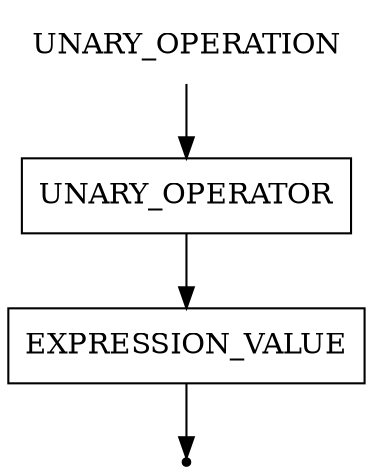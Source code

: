 digraph UNARY_OPERATION {
    start [label=UNARY_OPERATION shape=plaintext]
    unary_operator [label=UNARY_OPERATOR shape=box]
    expression_value [label=EXPRESSION_VALUE shape=box]
    end [label="" shape=point]

    start -> unary_operator
    unary_operator -> expression_value
    expression_value -> end
}